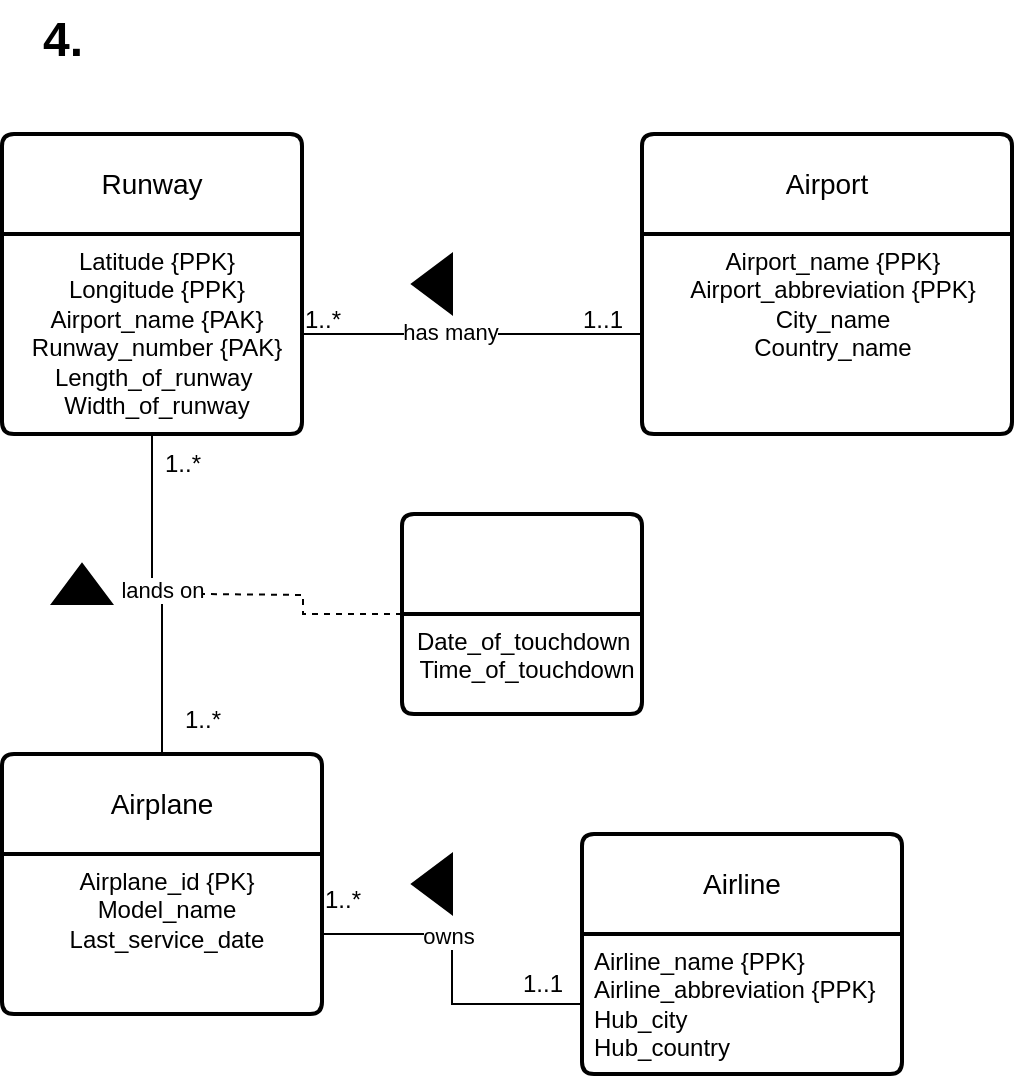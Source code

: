 <mxfile version="26.0.4" pages="4">
  <diagram id="O8us8HmFzU8xyzpe_9pT" name="Page-2">
    <mxGraphModel dx="1266" dy="675" grid="1" gridSize="10" guides="1" tooltips="1" connect="1" arrows="1" fold="1" page="1" pageScale="1" pageWidth="850" pageHeight="1100" math="0" shadow="0">
      <root>
        <mxCell id="0" />
        <mxCell id="1" parent="0" />
        <mxCell id="_KBFBEJGRD-MAuUr_4h1-1" value="Runway" style="swimlane;childLayout=stackLayout;horizontal=1;startSize=50;horizontalStack=0;rounded=1;fontSize=14;fontStyle=0;strokeWidth=2;resizeParent=0;resizeLast=1;shadow=0;dashed=0;align=center;arcSize=4;whiteSpace=wrap;html=1;" parent="1" vertex="1">
          <mxGeometry x="30" y="160" width="150" height="150" as="geometry" />
        </mxCell>
        <mxCell id="_KBFBEJGRD-MAuUr_4h1-2" value="&lt;div style=&quot;&quot;&gt;&lt;span style=&quot;background-color: transparent; color: light-dark(rgb(0, 0, 0), rgb(255, 255, 255));&quot;&gt;Latitude {PPK}&lt;/span&gt;&lt;br&gt;&lt;/div&gt;&lt;div style=&quot;&quot;&gt;Longitude {PPK}&lt;/div&gt;&lt;div style=&quot;&quot;&gt;&lt;div&gt;&lt;span style=&quot;background-color: transparent; color: light-dark(rgb(0, 0, 0), rgb(255, 255, 255));&quot;&gt;Airport_name {PAK}&lt;/span&gt;&lt;/div&gt;&lt;div&gt;Runway_number {PAK}&lt;/div&gt;&lt;/div&gt;&lt;div style=&quot;&quot;&gt;Length_of_runway&amp;nbsp;&lt;/div&gt;&lt;div style=&quot;&quot;&gt;Width_of_runway&lt;/div&gt;" style="align=center;strokeColor=none;fillColor=none;spacingLeft=4;fontSize=12;verticalAlign=top;resizable=0;rotatable=0;part=1;html=1;" parent="_KBFBEJGRD-MAuUr_4h1-1" vertex="1">
          <mxGeometry y="50" width="150" height="100" as="geometry" />
        </mxCell>
        <mxCell id="_KBFBEJGRD-MAuUr_4h1-3" style="edgeStyle=orthogonalEdgeStyle;rounded=0;orthogonalLoop=1;jettySize=auto;html=1;exitX=0.5;exitY=1;exitDx=0;exitDy=0;" parent="_KBFBEJGRD-MAuUr_4h1-1" source="_KBFBEJGRD-MAuUr_4h1-2" target="_KBFBEJGRD-MAuUr_4h1-2" edge="1">
          <mxGeometry relative="1" as="geometry" />
        </mxCell>
        <mxCell id="mgW0jpJ0W5bPhkutJU1L-1" value="Airport" style="swimlane;childLayout=stackLayout;horizontal=1;startSize=50;horizontalStack=0;rounded=1;fontSize=14;fontStyle=0;strokeWidth=2;resizeParent=0;resizeLast=1;shadow=0;dashed=0;align=center;arcSize=4;whiteSpace=wrap;html=1;" parent="1" vertex="1">
          <mxGeometry x="350" y="160" width="185" height="150" as="geometry" />
        </mxCell>
        <mxCell id="mgW0jpJ0W5bPhkutJU1L-2" value="Airport_name {PPK}&lt;div&gt;Airport_abbreviation {PPK}&lt;/div&gt;&lt;div&gt;City_name&lt;/div&gt;&lt;div&gt;Country_name&lt;/div&gt;" style="align=center;strokeColor=none;fillColor=none;spacingLeft=4;fontSize=12;verticalAlign=top;resizable=0;rotatable=0;part=1;html=1;" parent="mgW0jpJ0W5bPhkutJU1L-1" vertex="1">
          <mxGeometry y="50" width="185" height="100" as="geometry" />
        </mxCell>
        <mxCell id="mgW0jpJ0W5bPhkutJU1L-3" style="rounded=0;orthogonalLoop=1;jettySize=auto;html=1;entryX=1;entryY=0.5;entryDx=0;entryDy=0;endArrow=none;endFill=0;" parent="1" source="mgW0jpJ0W5bPhkutJU1L-2" target="_KBFBEJGRD-MAuUr_4h1-2" edge="1">
          <mxGeometry relative="1" as="geometry" />
        </mxCell>
        <mxCell id="mgW0jpJ0W5bPhkutJU1L-4" value="has many" style="edgeLabel;html=1;align=center;verticalAlign=middle;resizable=0;points=[];" parent="mgW0jpJ0W5bPhkutJU1L-3" vertex="1" connectable="0">
          <mxGeometry x="0.133" y="-1" relative="1" as="geometry">
            <mxPoint as="offset" />
          </mxGeometry>
        </mxCell>
        <mxCell id="mgW0jpJ0W5bPhkutJU1L-8" value="" style="verticalLabelPosition=bottom;verticalAlign=top;html=1;shape=mxgraph.basic.acute_triangle;dx=0.5;rotation=-90;fillColor=#000000;" parent="1" vertex="1">
          <mxGeometry x="230" y="225" width="30" height="20" as="geometry" />
        </mxCell>
        <mxCell id="Imjk2W565dsl2KE7XFUn-1" value="1..*" style="text;html=1;align=center;verticalAlign=middle;resizable=0;points=[];autosize=1;strokeColor=none;fillColor=none;" parent="1" vertex="1">
          <mxGeometry x="170" y="238" width="40" height="30" as="geometry" />
        </mxCell>
        <mxCell id="Imjk2W565dsl2KE7XFUn-2" value="1..1" style="text;html=1;align=center;verticalAlign=middle;resizable=0;points=[];autosize=1;strokeColor=none;fillColor=none;" parent="1" vertex="1">
          <mxGeometry x="310" y="238" width="40" height="30" as="geometry" />
        </mxCell>
        <mxCell id="dNsDR7f_WIx2ex0oO1Vx-1" value="Airplane" style="swimlane;childLayout=stackLayout;horizontal=1;startSize=50;horizontalStack=0;rounded=1;fontSize=14;fontStyle=0;strokeWidth=2;resizeParent=0;resizeLast=1;shadow=0;dashed=0;align=center;arcSize=4;whiteSpace=wrap;html=1;" parent="1" vertex="1">
          <mxGeometry x="30" y="470" width="160" height="130" as="geometry" />
        </mxCell>
        <mxCell id="dNsDR7f_WIx2ex0oO1Vx-2" value="Airplane_id {PK}&lt;div&gt;Model_name&lt;/div&gt;&lt;div&gt;Last_service_date&lt;/div&gt;" style="align=center;strokeColor=none;fillColor=none;spacingLeft=4;fontSize=12;verticalAlign=top;resizable=0;rotatable=0;part=1;html=1;" parent="dNsDR7f_WIx2ex0oO1Vx-1" vertex="1">
          <mxGeometry y="50" width="160" height="80" as="geometry" />
        </mxCell>
        <mxCell id="dNsDR7f_WIx2ex0oO1Vx-3" style="edgeStyle=orthogonalEdgeStyle;rounded=0;orthogonalLoop=1;jettySize=auto;html=1;endArrow=none;endFill=0;" parent="1" source="dNsDR7f_WIx2ex0oO1Vx-1" target="_KBFBEJGRD-MAuUr_4h1-2" edge="1">
          <mxGeometry relative="1" as="geometry" />
        </mxCell>
        <mxCell id="dNsDR7f_WIx2ex0oO1Vx-4" value="lands on" style="edgeLabel;html=1;align=center;verticalAlign=middle;resizable=0;points=[];" parent="dNsDR7f_WIx2ex0oO1Vx-3" vertex="1" connectable="0">
          <mxGeometry x="-0.03" y="-2" relative="1" as="geometry">
            <mxPoint as="offset" />
          </mxGeometry>
        </mxCell>
        <mxCell id="dNsDR7f_WIx2ex0oO1Vx-5" value="" style="verticalLabelPosition=bottom;verticalAlign=top;html=1;shape=mxgraph.basic.acute_triangle;dx=0.5;rotation=-90;fillColor=#000000;direction=south;" parent="1" vertex="1">
          <mxGeometry x="60" y="370" width="20" height="30" as="geometry" />
        </mxCell>
        <mxCell id="dNsDR7f_WIx2ex0oO1Vx-12" style="edgeStyle=orthogonalEdgeStyle;rounded=0;orthogonalLoop=1;jettySize=auto;html=1;endArrow=none;endFill=0;dashed=1;" parent="1" source="dNsDR7f_WIx2ex0oO1Vx-8" edge="1">
          <mxGeometry relative="1" as="geometry">
            <mxPoint x="130" y="390" as="targetPoint" />
          </mxGeometry>
        </mxCell>
        <mxCell id="dNsDR7f_WIx2ex0oO1Vx-8" value="" style="swimlane;childLayout=stackLayout;horizontal=1;startSize=50;horizontalStack=0;rounded=1;fontSize=14;fontStyle=0;strokeWidth=2;resizeParent=0;resizeLast=1;shadow=0;dashed=0;align=center;arcSize=4;whiteSpace=wrap;html=1;" parent="1" vertex="1">
          <mxGeometry x="230" y="350" width="120" height="100" as="geometry" />
        </mxCell>
        <mxCell id="dNsDR7f_WIx2ex0oO1Vx-9" value="Date_of_touchdown&amp;nbsp;&lt;div&gt;Time_of_touchdown&lt;/div&gt;" style="align=center;strokeColor=none;fillColor=none;spacingLeft=4;fontSize=12;verticalAlign=top;resizable=0;rotatable=0;part=1;html=1;" parent="dNsDR7f_WIx2ex0oO1Vx-8" vertex="1">
          <mxGeometry y="50" width="120" height="50" as="geometry" />
        </mxCell>
        <mxCell id="dNsDR7f_WIx2ex0oO1Vx-13" value="1..*" style="text;html=1;align=center;verticalAlign=middle;resizable=0;points=[];autosize=1;strokeColor=none;fillColor=none;" parent="1" vertex="1">
          <mxGeometry x="100" y="310" width="40" height="30" as="geometry" />
        </mxCell>
        <mxCell id="dNsDR7f_WIx2ex0oO1Vx-14" value="1..*" style="text;html=1;align=center;verticalAlign=middle;resizable=0;points=[];autosize=1;strokeColor=none;fillColor=none;" parent="1" vertex="1">
          <mxGeometry x="110" y="438" width="40" height="30" as="geometry" />
        </mxCell>
        <mxCell id="vYYmwCZIo9E6xpWWP1u2-1" value="&lt;b&gt;&lt;font style=&quot;font-size: 24px;&quot;&gt;4.&lt;/font&gt;&lt;/b&gt;" style="text;html=1;align=center;verticalAlign=middle;resizable=0;points=[];autosize=1;strokeColor=none;fillColor=none;" parent="1" vertex="1">
          <mxGeometry x="40" y="93" width="40" height="40" as="geometry" />
        </mxCell>
        <mxCell id="vYYmwCZIo9E6xpWWP1u2-2" value="Airline" style="swimlane;childLayout=stackLayout;horizontal=1;startSize=50;horizontalStack=0;rounded=1;fontSize=14;fontStyle=0;strokeWidth=2;resizeParent=0;resizeLast=1;shadow=0;dashed=0;align=center;arcSize=4;whiteSpace=wrap;html=1;" parent="1" vertex="1">
          <mxGeometry x="320" y="510" width="160" height="120" as="geometry" />
        </mxCell>
        <mxCell id="vYYmwCZIo9E6xpWWP1u2-3" value="Airline_name {PPK}&lt;div&gt;Airline_abbreviation {PPK}&lt;/div&gt;&lt;div&gt;Hub_city&lt;/div&gt;&lt;div&gt;Hub_country&lt;/div&gt;" style="align=left;strokeColor=none;fillColor=none;spacingLeft=4;fontSize=12;verticalAlign=top;resizable=0;rotatable=0;part=1;html=1;" parent="vYYmwCZIo9E6xpWWP1u2-2" vertex="1">
          <mxGeometry y="50" width="160" height="70" as="geometry" />
        </mxCell>
        <mxCell id="M52vkQaKcQwZutn-drsV-1" style="edgeStyle=orthogonalEdgeStyle;rounded=0;orthogonalLoop=1;jettySize=auto;html=1;entryX=1;entryY=0.5;entryDx=0;entryDy=0;endArrow=none;endFill=0;" parent="1" source="vYYmwCZIo9E6xpWWP1u2-3" target="dNsDR7f_WIx2ex0oO1Vx-2" edge="1">
          <mxGeometry relative="1" as="geometry" />
        </mxCell>
        <mxCell id="M52vkQaKcQwZutn-drsV-2" value="owns" style="edgeLabel;html=1;align=center;verticalAlign=middle;resizable=0;points=[];" parent="M52vkQaKcQwZutn-drsV-1" vertex="1" connectable="0">
          <mxGeometry x="0.236" y="1" relative="1" as="geometry">
            <mxPoint as="offset" />
          </mxGeometry>
        </mxCell>
        <mxCell id="M52vkQaKcQwZutn-drsV-3" value="" style="verticalLabelPosition=bottom;verticalAlign=top;html=1;shape=mxgraph.basic.acute_triangle;dx=0.5;rotation=-90;fillColor=#000000;" parent="1" vertex="1">
          <mxGeometry x="230" y="525" width="30" height="20" as="geometry" />
        </mxCell>
        <mxCell id="M52vkQaKcQwZutn-drsV-4" value="1..*" style="text;html=1;align=center;verticalAlign=middle;resizable=0;points=[];autosize=1;strokeColor=none;fillColor=none;" parent="1" vertex="1">
          <mxGeometry x="180" y="528" width="40" height="30" as="geometry" />
        </mxCell>
        <mxCell id="cUz2aD1p0MNV7sHQOerA-1" value="1..1" style="text;html=1;align=center;verticalAlign=middle;resizable=0;points=[];autosize=1;strokeColor=none;fillColor=none;" parent="1" vertex="1">
          <mxGeometry x="280" y="570" width="40" height="30" as="geometry" />
        </mxCell>
      </root>
    </mxGraphModel>
  </diagram>
  <diagram name="Copy of Page-2" id="5xxd7QoQvRlLIsgS2vMv">
    <mxGraphModel dx="1266" dy="675" grid="1" gridSize="10" guides="1" tooltips="1" connect="1" arrows="1" fold="1" page="1" pageScale="1" pageWidth="850" pageHeight="1100" math="0" shadow="0">
      <root>
        <mxCell id="DL7w5RJydz2FNYm2HdWI-0" />
        <mxCell id="DL7w5RJydz2FNYm2HdWI-1" parent="DL7w5RJydz2FNYm2HdWI-0" />
        <mxCell id="DL7w5RJydz2FNYm2HdWI-2" value="Runway" style="swimlane;childLayout=stackLayout;horizontal=1;startSize=50;horizontalStack=0;rounded=1;fontSize=14;fontStyle=0;strokeWidth=2;resizeParent=0;resizeLast=1;shadow=0;dashed=0;align=center;arcSize=4;whiteSpace=wrap;html=1;" parent="DL7w5RJydz2FNYm2HdWI-1" vertex="1">
          <mxGeometry x="30" y="160" width="150" height="150" as="geometry" />
        </mxCell>
        <mxCell id="DL7w5RJydz2FNYm2HdWI-3" value="&lt;div style=&quot;&quot;&gt;&lt;span style=&quot;background-color: transparent; color: light-dark(rgb(0, 0, 0), rgb(255, 255, 255));&quot;&gt;Latitude {PPK}&lt;/span&gt;&lt;br&gt;&lt;/div&gt;&lt;div style=&quot;&quot;&gt;Longitude {PPK}&lt;/div&gt;&lt;div style=&quot;&quot;&gt;&lt;div&gt;&lt;span style=&quot;background-color: transparent; color: light-dark(rgb(0, 0, 0), rgb(255, 255, 255));&quot;&gt;Airport_name {PAK}&lt;/span&gt;&lt;/div&gt;&lt;div&gt;Runway_number {PAK}&lt;/div&gt;&lt;/div&gt;&lt;div style=&quot;&quot;&gt;Length_of_runway&amp;nbsp;&lt;/div&gt;&lt;div style=&quot;&quot;&gt;Width_of_runway&lt;/div&gt;" style="align=center;strokeColor=none;fillColor=none;spacingLeft=4;fontSize=12;verticalAlign=top;resizable=0;rotatable=0;part=1;html=1;" parent="DL7w5RJydz2FNYm2HdWI-2" vertex="1">
          <mxGeometry y="50" width="150" height="100" as="geometry" />
        </mxCell>
        <mxCell id="DL7w5RJydz2FNYm2HdWI-4" style="edgeStyle=orthogonalEdgeStyle;rounded=0;orthogonalLoop=1;jettySize=auto;html=1;exitX=0.5;exitY=1;exitDx=0;exitDy=0;" parent="DL7w5RJydz2FNYm2HdWI-2" source="DL7w5RJydz2FNYm2HdWI-3" target="DL7w5RJydz2FNYm2HdWI-3" edge="1">
          <mxGeometry relative="1" as="geometry" />
        </mxCell>
        <mxCell id="DL7w5RJydz2FNYm2HdWI-5" value="Airport" style="swimlane;childLayout=stackLayout;horizontal=1;startSize=50;horizontalStack=0;rounded=1;fontSize=14;fontStyle=0;strokeWidth=2;resizeParent=0;resizeLast=1;shadow=0;dashed=0;align=center;arcSize=4;whiteSpace=wrap;html=1;" parent="DL7w5RJydz2FNYm2HdWI-1" vertex="1">
          <mxGeometry x="350" y="160" width="185" height="150" as="geometry" />
        </mxCell>
        <mxCell id="DL7w5RJydz2FNYm2HdWI-6" value="Airport_name {PPK}&lt;div&gt;Airport_abbreviation {PPK}&lt;/div&gt;&lt;div&gt;City_name&lt;/div&gt;&lt;div&gt;Country_name&lt;/div&gt;" style="align=center;strokeColor=none;fillColor=none;spacingLeft=4;fontSize=12;verticalAlign=top;resizable=0;rotatable=0;part=1;html=1;" parent="DL7w5RJydz2FNYm2HdWI-5" vertex="1">
          <mxGeometry y="50" width="185" height="100" as="geometry" />
        </mxCell>
        <mxCell id="DL7w5RJydz2FNYm2HdWI-7" style="rounded=0;orthogonalLoop=1;jettySize=auto;html=1;entryX=1;entryY=0.5;entryDx=0;entryDy=0;endArrow=none;endFill=0;" parent="DL7w5RJydz2FNYm2HdWI-1" source="DL7w5RJydz2FNYm2HdWI-6" target="DL7w5RJydz2FNYm2HdWI-3" edge="1">
          <mxGeometry relative="1" as="geometry" />
        </mxCell>
        <mxCell id="DL7w5RJydz2FNYm2HdWI-8" value="has many" style="edgeLabel;html=1;align=center;verticalAlign=middle;resizable=0;points=[];" parent="DL7w5RJydz2FNYm2HdWI-7" vertex="1" connectable="0">
          <mxGeometry x="0.133" y="-1" relative="1" as="geometry">
            <mxPoint as="offset" />
          </mxGeometry>
        </mxCell>
        <mxCell id="DL7w5RJydz2FNYm2HdWI-9" value="" style="verticalLabelPosition=bottom;verticalAlign=top;html=1;shape=mxgraph.basic.acute_triangle;dx=0.5;rotation=-90;fillColor=#000000;" parent="DL7w5RJydz2FNYm2HdWI-1" vertex="1">
          <mxGeometry x="230" y="225" width="30" height="20" as="geometry" />
        </mxCell>
        <mxCell id="DL7w5RJydz2FNYm2HdWI-10" value="1..*" style="text;html=1;align=center;verticalAlign=middle;resizable=0;points=[];autosize=1;strokeColor=none;fillColor=none;" parent="DL7w5RJydz2FNYm2HdWI-1" vertex="1">
          <mxGeometry x="170" y="238" width="40" height="30" as="geometry" />
        </mxCell>
        <mxCell id="DL7w5RJydz2FNYm2HdWI-11" value="1..1" style="text;html=1;align=center;verticalAlign=middle;resizable=0;points=[];autosize=1;strokeColor=none;fillColor=none;" parent="DL7w5RJydz2FNYm2HdWI-1" vertex="1">
          <mxGeometry x="310" y="238" width="40" height="30" as="geometry" />
        </mxCell>
        <mxCell id="DL7w5RJydz2FNYm2HdWI-12" value="Airplane" style="swimlane;childLayout=stackLayout;horizontal=1;startSize=50;horizontalStack=0;rounded=1;fontSize=14;fontStyle=0;strokeWidth=2;resizeParent=0;resizeLast=1;shadow=0;dashed=0;align=center;arcSize=4;whiteSpace=wrap;html=1;" parent="DL7w5RJydz2FNYm2HdWI-1" vertex="1">
          <mxGeometry x="30" y="470" width="160" height="130" as="geometry" />
        </mxCell>
        <mxCell id="DL7w5RJydz2FNYm2HdWI-13" value="Airplane_id {PK}&lt;div&gt;Model_name&lt;/div&gt;&lt;div&gt;Last_service_date&lt;/div&gt;" style="align=center;strokeColor=none;fillColor=none;spacingLeft=4;fontSize=12;verticalAlign=top;resizable=0;rotatable=0;part=1;html=1;" parent="DL7w5RJydz2FNYm2HdWI-12" vertex="1">
          <mxGeometry y="50" width="160" height="80" as="geometry" />
        </mxCell>
        <mxCell id="DL7w5RJydz2FNYm2HdWI-14" style="edgeStyle=orthogonalEdgeStyle;rounded=0;orthogonalLoop=1;jettySize=auto;html=1;endArrow=none;endFill=0;" parent="DL7w5RJydz2FNYm2HdWI-1" source="DL7w5RJydz2FNYm2HdWI-12" target="DL7w5RJydz2FNYm2HdWI-3" edge="1">
          <mxGeometry relative="1" as="geometry" />
        </mxCell>
        <mxCell id="DL7w5RJydz2FNYm2HdWI-15" value="lands on" style="edgeLabel;html=1;align=center;verticalAlign=middle;resizable=0;points=[];" parent="DL7w5RJydz2FNYm2HdWI-14" vertex="1" connectable="0">
          <mxGeometry x="-0.03" y="-2" relative="1" as="geometry">
            <mxPoint as="offset" />
          </mxGeometry>
        </mxCell>
        <mxCell id="DL7w5RJydz2FNYm2HdWI-16" value="" style="verticalLabelPosition=bottom;verticalAlign=top;html=1;shape=mxgraph.basic.acute_triangle;dx=0.5;rotation=-90;fillColor=#000000;direction=south;" parent="DL7w5RJydz2FNYm2HdWI-1" vertex="1">
          <mxGeometry x="60" y="370" width="20" height="30" as="geometry" />
        </mxCell>
        <mxCell id="DL7w5RJydz2FNYm2HdWI-17" style="edgeStyle=orthogonalEdgeStyle;rounded=0;orthogonalLoop=1;jettySize=auto;html=1;endArrow=none;endFill=0;dashed=1;" parent="DL7w5RJydz2FNYm2HdWI-1" source="DL7w5RJydz2FNYm2HdWI-18" edge="1">
          <mxGeometry relative="1" as="geometry">
            <mxPoint x="130" y="390" as="targetPoint" />
          </mxGeometry>
        </mxCell>
        <mxCell id="DL7w5RJydz2FNYm2HdWI-18" value="" style="swimlane;childLayout=stackLayout;horizontal=1;startSize=50;horizontalStack=0;rounded=1;fontSize=14;fontStyle=0;strokeWidth=2;resizeParent=0;resizeLast=1;shadow=0;dashed=0;align=center;arcSize=4;whiteSpace=wrap;html=1;" parent="DL7w5RJydz2FNYm2HdWI-1" vertex="1">
          <mxGeometry x="230" y="350" width="120" height="100" as="geometry" />
        </mxCell>
        <mxCell id="DL7w5RJydz2FNYm2HdWI-19" value="Date_of_touchdown&amp;nbsp;&lt;div&gt;Time_of_touchdown&lt;/div&gt;" style="align=center;strokeColor=none;fillColor=none;spacingLeft=4;fontSize=12;verticalAlign=top;resizable=0;rotatable=0;part=1;html=1;" parent="DL7w5RJydz2FNYm2HdWI-18" vertex="1">
          <mxGeometry y="50" width="120" height="50" as="geometry" />
        </mxCell>
        <mxCell id="DL7w5RJydz2FNYm2HdWI-20" value="1..*" style="text;html=1;align=center;verticalAlign=middle;resizable=0;points=[];autosize=1;strokeColor=none;fillColor=none;" parent="DL7w5RJydz2FNYm2HdWI-1" vertex="1">
          <mxGeometry x="100" y="310" width="40" height="30" as="geometry" />
        </mxCell>
        <mxCell id="DL7w5RJydz2FNYm2HdWI-21" value="1..*" style="text;html=1;align=center;verticalAlign=middle;resizable=0;points=[];autosize=1;strokeColor=none;fillColor=none;" parent="DL7w5RJydz2FNYm2HdWI-1" vertex="1">
          <mxGeometry x="110" y="438" width="40" height="30" as="geometry" />
        </mxCell>
        <mxCell id="DL7w5RJydz2FNYm2HdWI-22" value="&lt;b&gt;&lt;font style=&quot;font-size: 24px;&quot;&gt;3.&lt;/font&gt;&lt;/b&gt;" style="text;html=1;align=center;verticalAlign=middle;resizable=0;points=[];autosize=1;strokeColor=none;fillColor=none;" parent="DL7w5RJydz2FNYm2HdWI-1" vertex="1">
          <mxGeometry x="40" y="93" width="40" height="40" as="geometry" />
        </mxCell>
      </root>
    </mxGraphModel>
  </diagram>
  <diagram name="Copy of Copy of Page-2" id="hjCPyt1BQXUS408YWv_F">
    <mxGraphModel dx="1266" dy="675" grid="1" gridSize="10" guides="1" tooltips="1" connect="1" arrows="1" fold="1" page="1" pageScale="1" pageWidth="850" pageHeight="1100" math="0" shadow="0">
      <root>
        <mxCell id="q9Yz6l3v0b8t_S9yL232-0" />
        <mxCell id="q9Yz6l3v0b8t_S9yL232-1" parent="q9Yz6l3v0b8t_S9yL232-0" />
        <mxCell id="q9Yz6l3v0b8t_S9yL232-2" value="Runway" style="swimlane;childLayout=stackLayout;horizontal=1;startSize=50;horizontalStack=0;rounded=1;fontSize=14;fontStyle=0;strokeWidth=2;resizeParent=0;resizeLast=1;shadow=0;dashed=0;align=center;arcSize=4;whiteSpace=wrap;html=1;" parent="q9Yz6l3v0b8t_S9yL232-1" vertex="1">
          <mxGeometry x="30" y="160" width="150" height="150" as="geometry" />
        </mxCell>
        <mxCell id="q9Yz6l3v0b8t_S9yL232-3" value="&lt;div style=&quot;&quot;&gt;&lt;span style=&quot;background-color: transparent; color: light-dark(rgb(0, 0, 0), rgb(255, 255, 255));&quot;&gt;Latitude {PPK}&lt;/span&gt;&lt;br&gt;&lt;/div&gt;&lt;div style=&quot;&quot;&gt;Longitude {PPK}&lt;/div&gt;&lt;div style=&quot;&quot;&gt;&lt;div&gt;&lt;span style=&quot;background-color: transparent; color: light-dark(rgb(0, 0, 0), rgb(255, 255, 255));&quot;&gt;Airport_name {PAK}&lt;/span&gt;&lt;/div&gt;&lt;div&gt;Runway_number {PAK}&lt;/div&gt;&lt;/div&gt;&lt;div style=&quot;&quot;&gt;Length_of_runway&amp;nbsp;&lt;/div&gt;&lt;div style=&quot;&quot;&gt;Width_of_runway&lt;/div&gt;" style="align=center;strokeColor=none;fillColor=none;spacingLeft=4;fontSize=12;verticalAlign=top;resizable=0;rotatable=0;part=1;html=1;" parent="q9Yz6l3v0b8t_S9yL232-2" vertex="1">
          <mxGeometry y="50" width="150" height="100" as="geometry" />
        </mxCell>
        <mxCell id="q9Yz6l3v0b8t_S9yL232-4" style="edgeStyle=orthogonalEdgeStyle;rounded=0;orthogonalLoop=1;jettySize=auto;html=1;exitX=0.5;exitY=1;exitDx=0;exitDy=0;" parent="q9Yz6l3v0b8t_S9yL232-2" source="q9Yz6l3v0b8t_S9yL232-3" target="q9Yz6l3v0b8t_S9yL232-3" edge="1">
          <mxGeometry relative="1" as="geometry" />
        </mxCell>
        <mxCell id="q9Yz6l3v0b8t_S9yL232-5" value="Airport" style="swimlane;childLayout=stackLayout;horizontal=1;startSize=50;horizontalStack=0;rounded=1;fontSize=14;fontStyle=0;strokeWidth=2;resizeParent=0;resizeLast=1;shadow=0;dashed=0;align=center;arcSize=4;whiteSpace=wrap;html=1;" parent="q9Yz6l3v0b8t_S9yL232-1" vertex="1">
          <mxGeometry x="350" y="160" width="185" height="150" as="geometry" />
        </mxCell>
        <mxCell id="q9Yz6l3v0b8t_S9yL232-6" value="Airport_name {PPK}&lt;div&gt;Airport_abbreviation {PPK}&lt;/div&gt;&lt;div&gt;City_name&lt;/div&gt;&lt;div&gt;Country_name&lt;/div&gt;" style="align=center;strokeColor=none;fillColor=none;spacingLeft=4;fontSize=12;verticalAlign=top;resizable=0;rotatable=0;part=1;html=1;" parent="q9Yz6l3v0b8t_S9yL232-5" vertex="1">
          <mxGeometry y="50" width="185" height="100" as="geometry" />
        </mxCell>
        <mxCell id="q9Yz6l3v0b8t_S9yL232-7" style="rounded=0;orthogonalLoop=1;jettySize=auto;html=1;entryX=1;entryY=0.5;entryDx=0;entryDy=0;endArrow=none;endFill=0;" parent="q9Yz6l3v0b8t_S9yL232-1" source="q9Yz6l3v0b8t_S9yL232-6" target="q9Yz6l3v0b8t_S9yL232-3" edge="1">
          <mxGeometry relative="1" as="geometry" />
        </mxCell>
        <mxCell id="q9Yz6l3v0b8t_S9yL232-8" value="has many" style="edgeLabel;html=1;align=center;verticalAlign=middle;resizable=0;points=[];" parent="q9Yz6l3v0b8t_S9yL232-7" vertex="1" connectable="0">
          <mxGeometry x="0.133" y="-1" relative="1" as="geometry">
            <mxPoint as="offset" />
          </mxGeometry>
        </mxCell>
        <mxCell id="q9Yz6l3v0b8t_S9yL232-9" value="" style="verticalLabelPosition=bottom;verticalAlign=top;html=1;shape=mxgraph.basic.acute_triangle;dx=0.5;rotation=-90;fillColor=#000000;" parent="q9Yz6l3v0b8t_S9yL232-1" vertex="1">
          <mxGeometry x="230" y="225" width="30" height="20" as="geometry" />
        </mxCell>
        <mxCell id="q9Yz6l3v0b8t_S9yL232-10" value="1..*" style="text;html=1;align=center;verticalAlign=middle;resizable=0;points=[];autosize=1;strokeColor=none;fillColor=none;" parent="q9Yz6l3v0b8t_S9yL232-1" vertex="1">
          <mxGeometry x="170" y="238" width="40" height="30" as="geometry" />
        </mxCell>
        <mxCell id="q9Yz6l3v0b8t_S9yL232-11" value="1..1" style="text;html=1;align=center;verticalAlign=middle;resizable=0;points=[];autosize=1;strokeColor=none;fillColor=none;" parent="q9Yz6l3v0b8t_S9yL232-1" vertex="1">
          <mxGeometry x="310" y="238" width="40" height="30" as="geometry" />
        </mxCell>
        <mxCell id="q9Yz6l3v0b8t_S9yL232-22" value="&lt;b&gt;&lt;font style=&quot;font-size: 24px;&quot;&gt;2.&lt;/font&gt;&lt;/b&gt;" style="text;html=1;align=center;verticalAlign=middle;resizable=0;points=[];autosize=1;strokeColor=none;fillColor=none;" parent="q9Yz6l3v0b8t_S9yL232-1" vertex="1">
          <mxGeometry x="40" y="93" width="40" height="40" as="geometry" />
        </mxCell>
      </root>
    </mxGraphModel>
  </diagram>
  <diagram id="c9yg0IdVGPDmuo2jDVdM" name="Page-3">
    <mxGraphModel dx="1266" dy="675" grid="1" gridSize="10" guides="1" tooltips="1" connect="1" arrows="1" fold="1" page="1" pageScale="1" pageWidth="850" pageHeight="1100" math="0" shadow="0">
      <root>
        <mxCell id="0" />
        <mxCell id="1" parent="0" />
        <mxCell id="GmfiSUljz8vFu2RgrVlF-1" value="Runway" style="swimlane;childLayout=stackLayout;horizontal=1;startSize=50;horizontalStack=0;rounded=1;fontSize=14;fontStyle=0;strokeWidth=2;resizeParent=0;resizeLast=1;shadow=0;dashed=0;align=center;arcSize=4;whiteSpace=wrap;html=1;" parent="1" vertex="1">
          <mxGeometry x="30" y="160" width="150" height="150" as="geometry" />
        </mxCell>
        <mxCell id="GmfiSUljz8vFu2RgrVlF-2" value="&lt;div style=&quot;&quot;&gt;&lt;span style=&quot;background-color: transparent; color: light-dark(rgb(0, 0, 0), rgb(255, 255, 255));&quot;&gt;Latitude {PPK}&lt;/span&gt;&lt;br&gt;&lt;/div&gt;&lt;div style=&quot;&quot;&gt;Longitude {PPK}&lt;/div&gt;&lt;div style=&quot;&quot;&gt;&lt;div&gt;&lt;span style=&quot;background-color: transparent; color: light-dark(rgb(0, 0, 0), rgb(255, 255, 255));&quot;&gt;Airport_name {PAK}&lt;/span&gt;&lt;/div&gt;&lt;div&gt;Runway_number {PAK}&lt;/div&gt;&lt;/div&gt;&lt;div style=&quot;&quot;&gt;Length_of_runway&amp;nbsp;&lt;/div&gt;&lt;div style=&quot;&quot;&gt;Width_of_runway&lt;/div&gt;" style="align=center;strokeColor=none;fillColor=none;spacingLeft=4;fontSize=12;verticalAlign=top;resizable=0;rotatable=0;part=1;html=1;" parent="GmfiSUljz8vFu2RgrVlF-1" vertex="1">
          <mxGeometry y="50" width="150" height="100" as="geometry" />
        </mxCell>
        <mxCell id="GmfiSUljz8vFu2RgrVlF-3" style="edgeStyle=orthogonalEdgeStyle;rounded=0;orthogonalLoop=1;jettySize=auto;html=1;exitX=0.5;exitY=1;exitDx=0;exitDy=0;" parent="GmfiSUljz8vFu2RgrVlF-1" source="GmfiSUljz8vFu2RgrVlF-2" target="GmfiSUljz8vFu2RgrVlF-2" edge="1">
          <mxGeometry relative="1" as="geometry" />
        </mxCell>
        <mxCell id="GmfiSUljz8vFu2RgrVlF-4" value="&lt;b&gt;&lt;font style=&quot;font-size: 24px;&quot;&gt;1.&lt;/font&gt;&lt;/b&gt;" style="text;html=1;align=center;verticalAlign=middle;resizable=0;points=[];autosize=1;strokeColor=none;fillColor=none;" parent="1" vertex="1">
          <mxGeometry x="20" y="103" width="40" height="40" as="geometry" />
        </mxCell>
      </root>
    </mxGraphModel>
  </diagram>
</mxfile>
